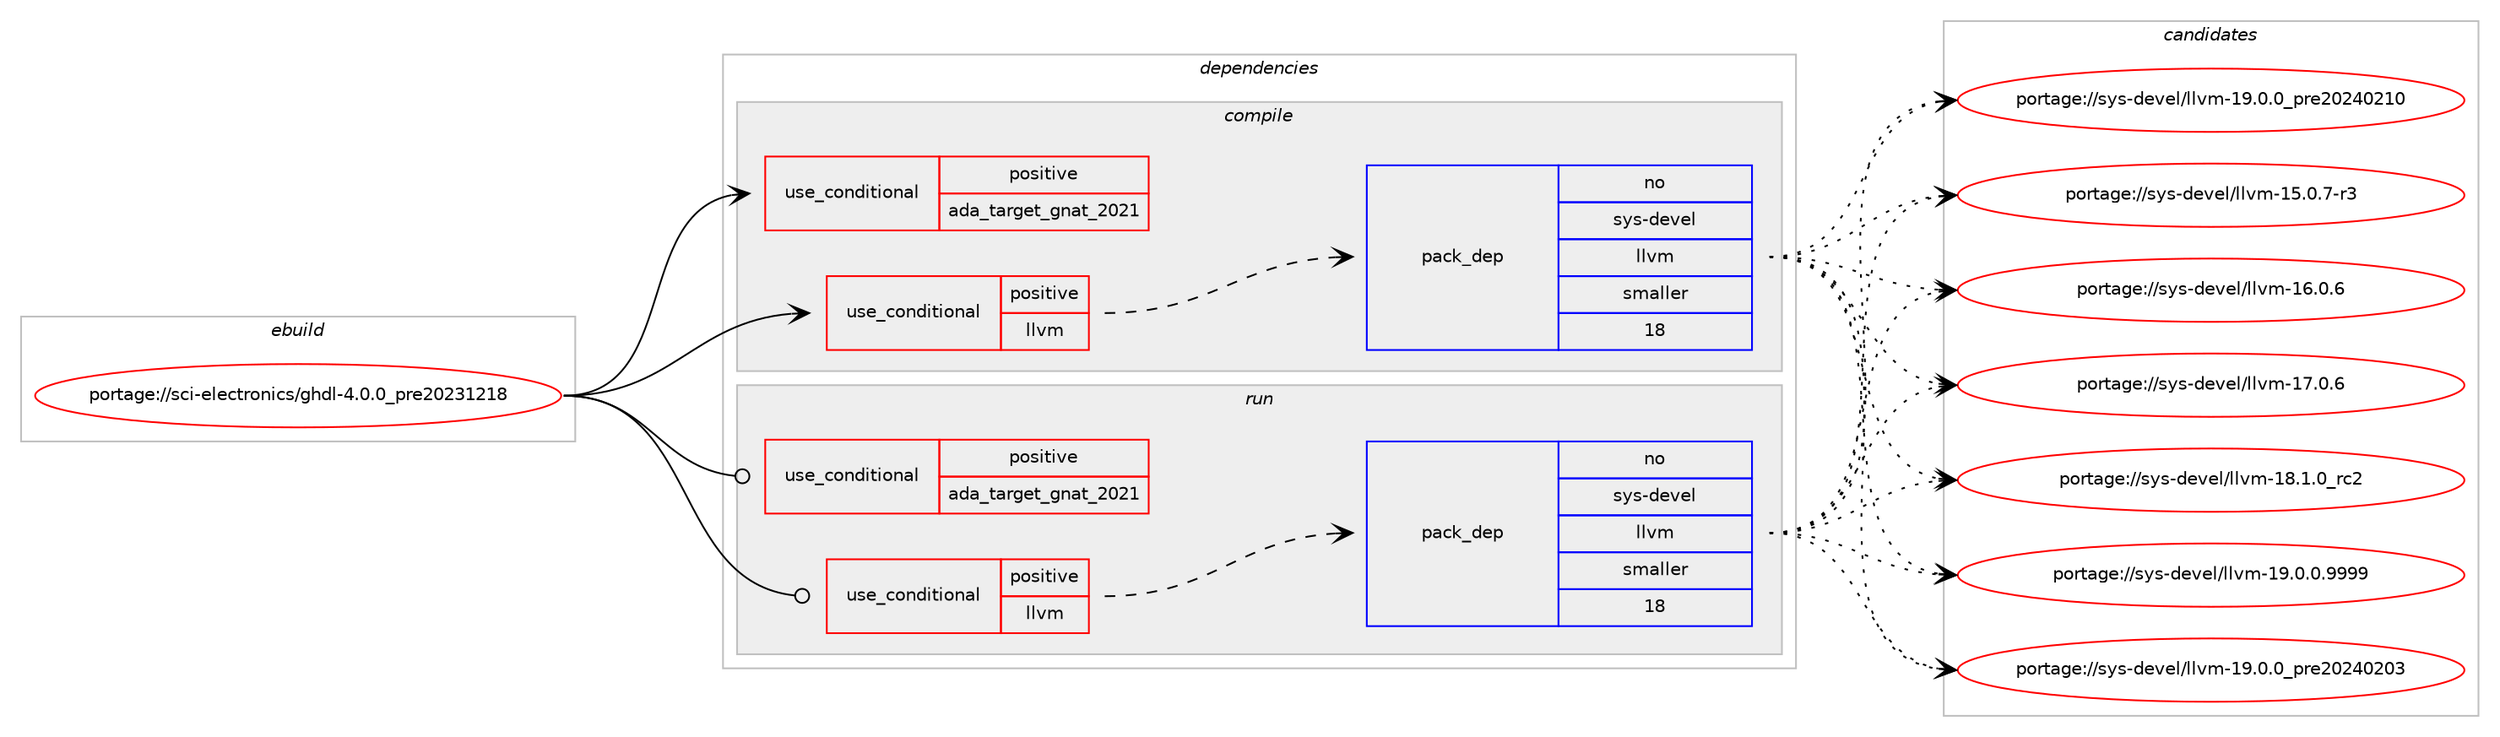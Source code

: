digraph prolog {

# *************
# Graph options
# *************

newrank=true;
concentrate=true;
compound=true;
graph [rankdir=LR,fontname=Helvetica,fontsize=10,ranksep=1.5];#, ranksep=2.5, nodesep=0.2];
edge  [arrowhead=vee];
node  [fontname=Helvetica,fontsize=10];

# **********
# The ebuild
# **********

subgraph cluster_leftcol {
color=gray;
rank=same;
label=<<i>ebuild</i>>;
id [label="portage://sci-electronics/ghdl-4.0.0_pre20231218", color=red, width=4, href="../sci-electronics/ghdl-4.0.0_pre20231218.svg"];
}

# ****************
# The dependencies
# ****************

subgraph cluster_midcol {
color=gray;
label=<<i>dependencies</i>>;
subgraph cluster_compile {
fillcolor="#eeeeee";
style=filled;
label=<<i>compile</i>>;
subgraph cond9155 {
dependency13315 [label=<<TABLE BORDER="0" CELLBORDER="1" CELLSPACING="0" CELLPADDING="4"><TR><TD ROWSPAN="3" CELLPADDING="10">use_conditional</TD></TR><TR><TD>positive</TD></TR><TR><TD>ada_target_gnat_2021</TD></TR></TABLE>>, shape=none, color=red];
# *** BEGIN UNKNOWN DEPENDENCY TYPE (TODO) ***
# dependency13315 -> package_dependency(portage://sci-electronics/ghdl-4.0.0_pre20231218,install,no,dev-lang,gnat-gpl,none,[,,],[slot(10)],[use(enable(ada),none)])
# *** END UNKNOWN DEPENDENCY TYPE (TODO) ***

}
id:e -> dependency13315:w [weight=20,style="solid",arrowhead="vee"];
subgraph cond9156 {
dependency13316 [label=<<TABLE BORDER="0" CELLBORDER="1" CELLSPACING="0" CELLPADDING="4"><TR><TD ROWSPAN="3" CELLPADDING="10">use_conditional</TD></TR><TR><TD>positive</TD></TR><TR><TD>llvm</TD></TR></TABLE>>, shape=none, color=red];
subgraph pack4044 {
dependency13317 [label=<<TABLE BORDER="0" CELLBORDER="1" CELLSPACING="0" CELLPADDING="4" WIDTH="220"><TR><TD ROWSPAN="6" CELLPADDING="30">pack_dep</TD></TR><TR><TD WIDTH="110">no</TD></TR><TR><TD>sys-devel</TD></TR><TR><TD>llvm</TD></TR><TR><TD>smaller</TD></TR><TR><TD>18</TD></TR></TABLE>>, shape=none, color=blue];
}
dependency13316:e -> dependency13317:w [weight=20,style="dashed",arrowhead="vee"];
}
id:e -> dependency13316:w [weight=20,style="solid",arrowhead="vee"];
# *** BEGIN UNKNOWN DEPENDENCY TYPE (TODO) ***
# id -> package_dependency(portage://sci-electronics/ghdl-4.0.0_pre20231218,install,strong,sys-devel,llvm,none,[,,],[slot(0)],[])
# *** END UNKNOWN DEPENDENCY TYPE (TODO) ***

}
subgraph cluster_compileandrun {
fillcolor="#eeeeee";
style=filled;
label=<<i>compile and run</i>>;
}
subgraph cluster_run {
fillcolor="#eeeeee";
style=filled;
label=<<i>run</i>>;
subgraph cond9157 {
dependency13318 [label=<<TABLE BORDER="0" CELLBORDER="1" CELLSPACING="0" CELLPADDING="4"><TR><TD ROWSPAN="3" CELLPADDING="10">use_conditional</TD></TR><TR><TD>positive</TD></TR><TR><TD>ada_target_gnat_2021</TD></TR></TABLE>>, shape=none, color=red];
# *** BEGIN UNKNOWN DEPENDENCY TYPE (TODO) ***
# dependency13318 -> package_dependency(portage://sci-electronics/ghdl-4.0.0_pre20231218,run,no,dev-lang,gnat-gpl,none,[,,],[slot(10)],[use(enable(ada),none)])
# *** END UNKNOWN DEPENDENCY TYPE (TODO) ***

}
id:e -> dependency13318:w [weight=20,style="solid",arrowhead="odot"];
subgraph cond9158 {
dependency13319 [label=<<TABLE BORDER="0" CELLBORDER="1" CELLSPACING="0" CELLPADDING="4"><TR><TD ROWSPAN="3" CELLPADDING="10">use_conditional</TD></TR><TR><TD>positive</TD></TR><TR><TD>llvm</TD></TR></TABLE>>, shape=none, color=red];
subgraph pack4045 {
dependency13320 [label=<<TABLE BORDER="0" CELLBORDER="1" CELLSPACING="0" CELLPADDING="4" WIDTH="220"><TR><TD ROWSPAN="6" CELLPADDING="30">pack_dep</TD></TR><TR><TD WIDTH="110">no</TD></TR><TR><TD>sys-devel</TD></TR><TR><TD>llvm</TD></TR><TR><TD>smaller</TD></TR><TR><TD>18</TD></TR></TABLE>>, shape=none, color=blue];
}
dependency13319:e -> dependency13320:w [weight=20,style="dashed",arrowhead="vee"];
}
id:e -> dependency13319:w [weight=20,style="solid",arrowhead="odot"];
}
}

# **************
# The candidates
# **************

subgraph cluster_choices {
rank=same;
color=gray;
label=<<i>candidates</i>>;

subgraph choice4044 {
color=black;
nodesep=1;
choice1151211154510010111810110847108108118109454953464846554511451 [label="portage://sys-devel/llvm-15.0.7-r3", color=red, width=4,href="../sys-devel/llvm-15.0.7-r3.svg"];
choice115121115451001011181011084710810811810945495446484654 [label="portage://sys-devel/llvm-16.0.6", color=red, width=4,href="../sys-devel/llvm-16.0.6.svg"];
choice115121115451001011181011084710810811810945495546484654 [label="portage://sys-devel/llvm-17.0.6", color=red, width=4,href="../sys-devel/llvm-17.0.6.svg"];
choice115121115451001011181011084710810811810945495646494648951149950 [label="portage://sys-devel/llvm-18.1.0_rc2", color=red, width=4,href="../sys-devel/llvm-18.1.0_rc2.svg"];
choice1151211154510010111810110847108108118109454957464846484657575757 [label="portage://sys-devel/llvm-19.0.0.9999", color=red, width=4,href="../sys-devel/llvm-19.0.0.9999.svg"];
choice115121115451001011181011084710810811810945495746484648951121141015048505248504851 [label="portage://sys-devel/llvm-19.0.0_pre20240203", color=red, width=4,href="../sys-devel/llvm-19.0.0_pre20240203.svg"];
choice115121115451001011181011084710810811810945495746484648951121141015048505248504948 [label="portage://sys-devel/llvm-19.0.0_pre20240210", color=red, width=4,href="../sys-devel/llvm-19.0.0_pre20240210.svg"];
dependency13317:e -> choice1151211154510010111810110847108108118109454953464846554511451:w [style=dotted,weight="100"];
dependency13317:e -> choice115121115451001011181011084710810811810945495446484654:w [style=dotted,weight="100"];
dependency13317:e -> choice115121115451001011181011084710810811810945495546484654:w [style=dotted,weight="100"];
dependency13317:e -> choice115121115451001011181011084710810811810945495646494648951149950:w [style=dotted,weight="100"];
dependency13317:e -> choice1151211154510010111810110847108108118109454957464846484657575757:w [style=dotted,weight="100"];
dependency13317:e -> choice115121115451001011181011084710810811810945495746484648951121141015048505248504851:w [style=dotted,weight="100"];
dependency13317:e -> choice115121115451001011181011084710810811810945495746484648951121141015048505248504948:w [style=dotted,weight="100"];
}
subgraph choice4045 {
color=black;
nodesep=1;
choice1151211154510010111810110847108108118109454953464846554511451 [label="portage://sys-devel/llvm-15.0.7-r3", color=red, width=4,href="../sys-devel/llvm-15.0.7-r3.svg"];
choice115121115451001011181011084710810811810945495446484654 [label="portage://sys-devel/llvm-16.0.6", color=red, width=4,href="../sys-devel/llvm-16.0.6.svg"];
choice115121115451001011181011084710810811810945495546484654 [label="portage://sys-devel/llvm-17.0.6", color=red, width=4,href="../sys-devel/llvm-17.0.6.svg"];
choice115121115451001011181011084710810811810945495646494648951149950 [label="portage://sys-devel/llvm-18.1.0_rc2", color=red, width=4,href="../sys-devel/llvm-18.1.0_rc2.svg"];
choice1151211154510010111810110847108108118109454957464846484657575757 [label="portage://sys-devel/llvm-19.0.0.9999", color=red, width=4,href="../sys-devel/llvm-19.0.0.9999.svg"];
choice115121115451001011181011084710810811810945495746484648951121141015048505248504851 [label="portage://sys-devel/llvm-19.0.0_pre20240203", color=red, width=4,href="../sys-devel/llvm-19.0.0_pre20240203.svg"];
choice115121115451001011181011084710810811810945495746484648951121141015048505248504948 [label="portage://sys-devel/llvm-19.0.0_pre20240210", color=red, width=4,href="../sys-devel/llvm-19.0.0_pre20240210.svg"];
dependency13320:e -> choice1151211154510010111810110847108108118109454953464846554511451:w [style=dotted,weight="100"];
dependency13320:e -> choice115121115451001011181011084710810811810945495446484654:w [style=dotted,weight="100"];
dependency13320:e -> choice115121115451001011181011084710810811810945495546484654:w [style=dotted,weight="100"];
dependency13320:e -> choice115121115451001011181011084710810811810945495646494648951149950:w [style=dotted,weight="100"];
dependency13320:e -> choice1151211154510010111810110847108108118109454957464846484657575757:w [style=dotted,weight="100"];
dependency13320:e -> choice115121115451001011181011084710810811810945495746484648951121141015048505248504851:w [style=dotted,weight="100"];
dependency13320:e -> choice115121115451001011181011084710810811810945495746484648951121141015048505248504948:w [style=dotted,weight="100"];
}
}

}

